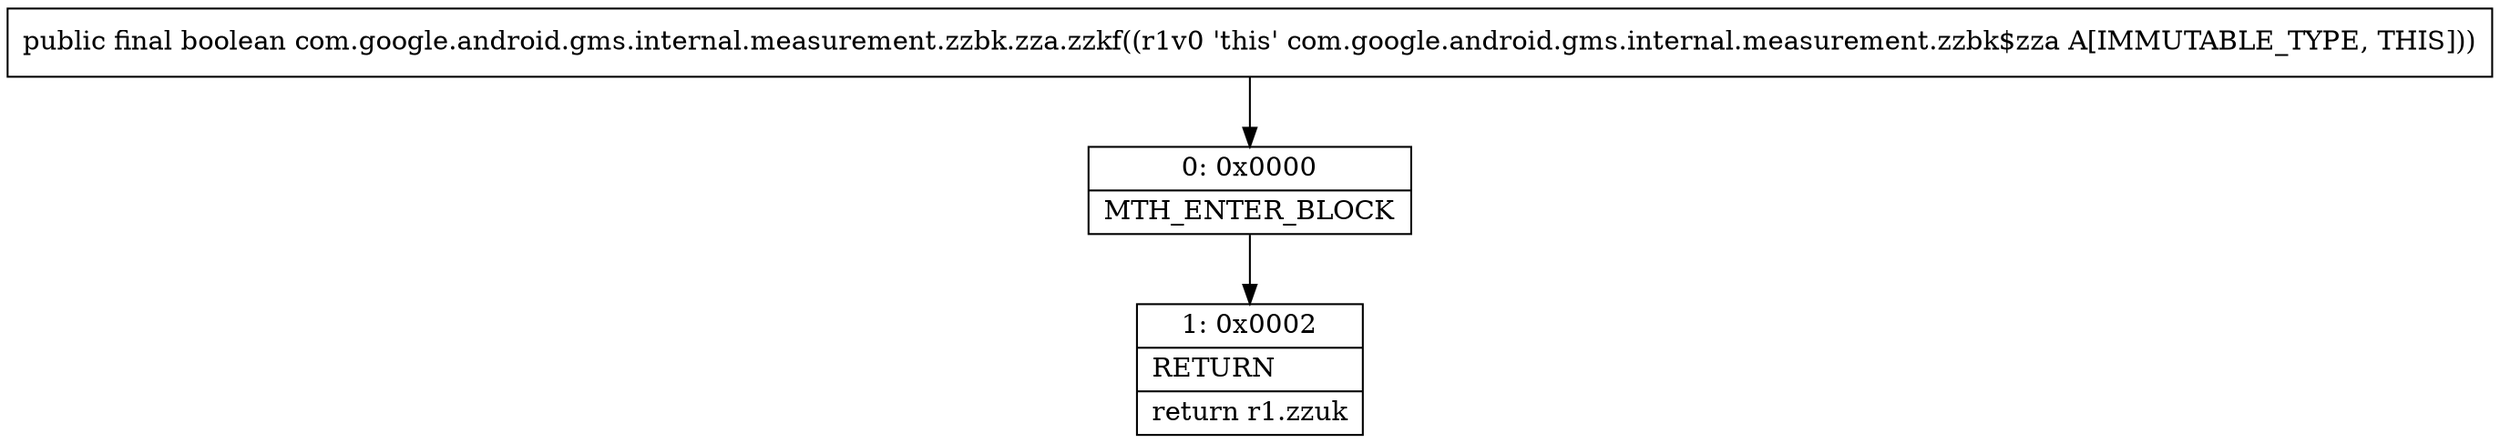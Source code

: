 digraph "CFG forcom.google.android.gms.internal.measurement.zzbk.zza.zzkf()Z" {
Node_0 [shape=record,label="{0\:\ 0x0000|MTH_ENTER_BLOCK\l}"];
Node_1 [shape=record,label="{1\:\ 0x0002|RETURN\l|return r1.zzuk\l}"];
MethodNode[shape=record,label="{public final boolean com.google.android.gms.internal.measurement.zzbk.zza.zzkf((r1v0 'this' com.google.android.gms.internal.measurement.zzbk$zza A[IMMUTABLE_TYPE, THIS])) }"];
MethodNode -> Node_0;
Node_0 -> Node_1;
}

